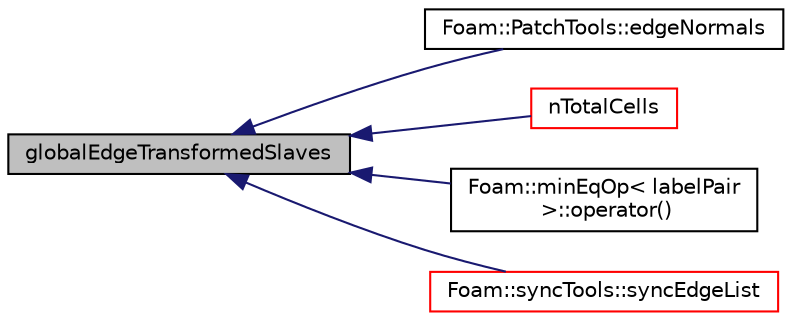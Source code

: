 digraph "globalEdgeTransformedSlaves"
{
  bgcolor="transparent";
  edge [fontname="Helvetica",fontsize="10",labelfontname="Helvetica",labelfontsize="10"];
  node [fontname="Helvetica",fontsize="10",shape=record];
  rankdir="LR";
  Node3100 [label="globalEdgeTransformedSlaves",height=0.2,width=0.4,color="black", fillcolor="grey75", style="filled", fontcolor="black"];
  Node3100 -> Node3101 [dir="back",color="midnightblue",fontsize="10",style="solid",fontname="Helvetica"];
  Node3101 [label="Foam::PatchTools::edgeNormals",height=0.2,width=0.4,color="black",URL="$a28681.html#a48f55bbbe3632b208e3f15dc9ca17103"];
  Node3100 -> Node3102 [dir="back",color="midnightblue",fontsize="10",style="solid",fontname="Helvetica"];
  Node3102 [label="nTotalCells",height=0.2,width=0.4,color="red",URL="$a28485.html#af5f312e4d0bc5cbcc088e7c247d3a97a",tooltip="Return total number of cells in decomposed mesh. "];
  Node3100 -> Node3126 [dir="back",color="midnightblue",fontsize="10",style="solid",fontname="Helvetica"];
  Node3126 [label="Foam::minEqOp\< labelPair\l \>::operator()",height=0.2,width=0.4,color="black",URL="$a22177.html#a5110bdded347caa6365e4d10554dfc32"];
  Node3100 -> Node3127 [dir="back",color="midnightblue",fontsize="10",style="solid",fontname="Helvetica"];
  Node3127 [label="Foam::syncTools::syncEdgeList",height=0.2,width=0.4,color="red",URL="$a28657.html#a5ed3e64d2ef89e3823674727ea1b3d58",tooltip="Synchronize values on all mesh edges. "];
}

